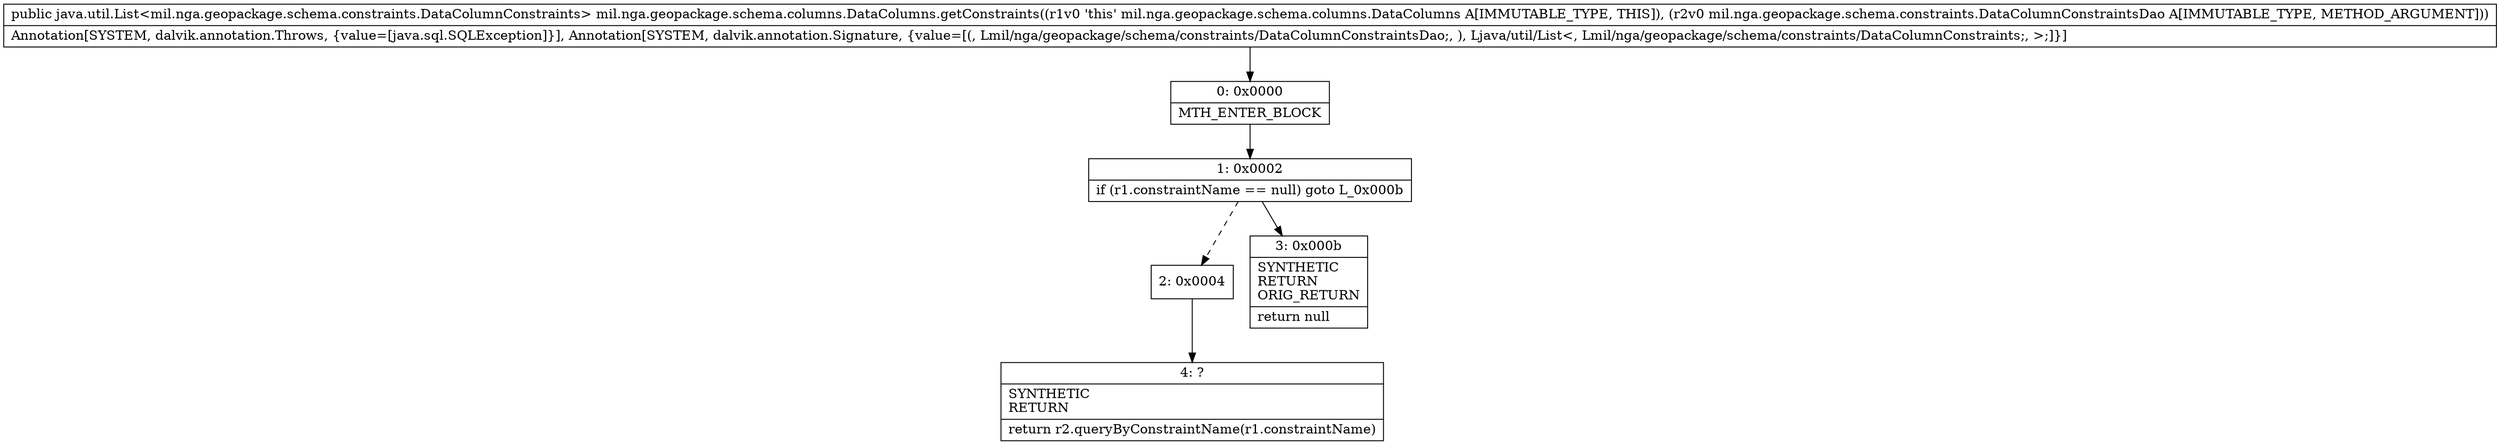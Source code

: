 digraph "CFG formil.nga.geopackage.schema.columns.DataColumns.getConstraints(Lmil\/nga\/geopackage\/schema\/constraints\/DataColumnConstraintsDao;)Ljava\/util\/List;" {
Node_0 [shape=record,label="{0\:\ 0x0000|MTH_ENTER_BLOCK\l}"];
Node_1 [shape=record,label="{1\:\ 0x0002|if (r1.constraintName == null) goto L_0x000b\l}"];
Node_2 [shape=record,label="{2\:\ 0x0004}"];
Node_3 [shape=record,label="{3\:\ 0x000b|SYNTHETIC\lRETURN\lORIG_RETURN\l|return null\l}"];
Node_4 [shape=record,label="{4\:\ ?|SYNTHETIC\lRETURN\l|return r2.queryByConstraintName(r1.constraintName)\l}"];
MethodNode[shape=record,label="{public java.util.List\<mil.nga.geopackage.schema.constraints.DataColumnConstraints\> mil.nga.geopackage.schema.columns.DataColumns.getConstraints((r1v0 'this' mil.nga.geopackage.schema.columns.DataColumns A[IMMUTABLE_TYPE, THIS]), (r2v0 mil.nga.geopackage.schema.constraints.DataColumnConstraintsDao A[IMMUTABLE_TYPE, METHOD_ARGUMENT]))  | Annotation[SYSTEM, dalvik.annotation.Throws, \{value=[java.sql.SQLException]\}], Annotation[SYSTEM, dalvik.annotation.Signature, \{value=[(, Lmil\/nga\/geopackage\/schema\/constraints\/DataColumnConstraintsDao;, ), Ljava\/util\/List\<, Lmil\/nga\/geopackage\/schema\/constraints\/DataColumnConstraints;, \>;]\}]\l}"];
MethodNode -> Node_0;
Node_0 -> Node_1;
Node_1 -> Node_2[style=dashed];
Node_1 -> Node_3;
Node_2 -> Node_4;
}

